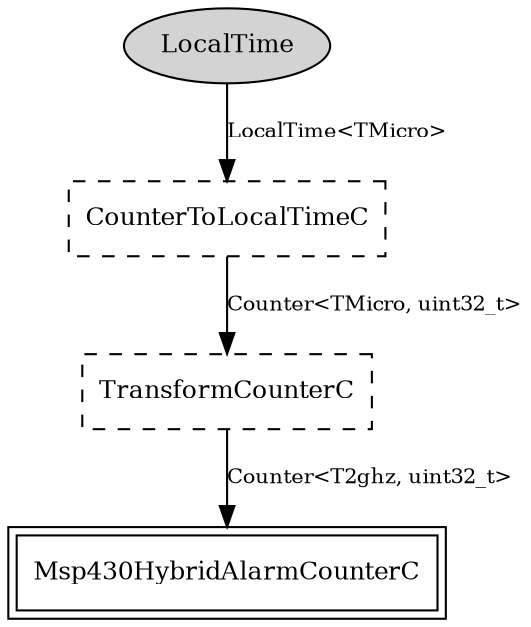 digraph "tos.chips.msp430.timer.LocalTimeHybridMicroC" {
  n0x4108a638 [shape=ellipse, style=filled, label="LocalTime", fontsize=12];
  "LocalTimeHybridMicroC.CounterToLocalTimeC" [fontsize=12, shape=box, style=dashed, label="CounterToLocalTimeC", URL="../chtml/tos.lib.timer.CounterToLocalTimeC.html"];
  "LocalTimeHybridMicroC.CounterToLocalTimeC" [fontsize=12, shape=box, style=dashed, label="CounterToLocalTimeC", URL="../chtml/tos.lib.timer.CounterToLocalTimeC.html"];
  "LocalTimeHybridMicroC.TransformCounterC" [fontsize=12, shape=box, style=dashed, label="TransformCounterC", URL="../chtml/tos.lib.timer.TransformCounterC.html"];
  "LocalTimeHybridMicroC.TransformCounterC" [fontsize=12, shape=box, style=dashed, label="TransformCounterC", URL="../chtml/tos.lib.timer.TransformCounterC.html"];
  "Msp430HybridAlarmCounterC" [fontsize=12, shape=box,peripheries=2, URL="../chtml/tos.chips.msp430.timer.Msp430HybridAlarmCounterC.html"];
  "n0x4108a638" -> "LocalTimeHybridMicroC.CounterToLocalTimeC" [label="LocalTime<TMicro>", URL="../ihtml/tos.lib.timer.LocalTime.html", fontsize=10];
  "LocalTimeHybridMicroC.CounterToLocalTimeC" -> "LocalTimeHybridMicroC.TransformCounterC" [label="Counter<TMicro, uint32_t>", URL="../ihtml/tos.lib.timer.Counter.html", fontsize=10];
  "LocalTimeHybridMicroC.TransformCounterC" -> "Msp430HybridAlarmCounterC" [label="Counter<T2ghz, uint32_t>", URL="../ihtml/tos.lib.timer.Counter.html", fontsize=10];
}
